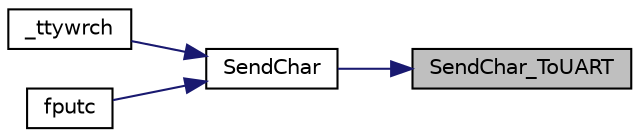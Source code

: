 digraph "SendChar_ToUART"
{
 // LATEX_PDF_SIZE
  edge [fontname="Helvetica",fontsize="10",labelfontname="Helvetica",labelfontsize="10"];
  node [fontname="Helvetica",fontsize="10",shape=record];
  rankdir="RL";
  Node1 [label="SendChar_ToUART",height=0.2,width=0.4,color="black", fillcolor="grey75", style="filled", fontcolor="black",tooltip="Write a char to UART."];
  Node1 -> Node2 [dir="back",color="midnightblue",fontsize="10",style="solid",fontname="Helvetica"];
  Node2 [label="SendChar",height=0.2,width=0.4,color="black", fillcolor="white", style="filled",URL="$d3/d3d/retarget_8c.html#abdd7dfc5d63ba5a36e6ca72a39bfa9e5",tooltip="Write a char to debug console."];
  Node2 -> Node3 [dir="back",color="midnightblue",fontsize="10",style="solid",fontname="Helvetica"];
  Node3 [label="_ttywrch",height=0.2,width=0.4,color="black", fillcolor="white", style="filled",URL="$d3/d3d/retarget_8c.html#a1647e9479b4be5731d79c81af76826c5",tooltip=" "];
  Node2 -> Node4 [dir="back",color="midnightblue",fontsize="10",style="solid",fontname="Helvetica"];
  Node4 [label="fputc",height=0.2,width=0.4,color="black", fillcolor="white", style="filled",URL="$d3/d3d/retarget_8c.html#abac7707b6be5733e890091048fcb99a2",tooltip=" "];
}
